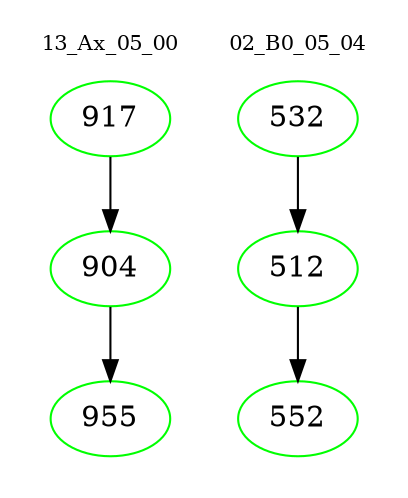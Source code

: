digraph{
subgraph cluster_0 {
color = white
label = "13_Ax_05_00";
fontsize=10;
T0_917 [label="917", color="green"]
T0_917 -> T0_904 [color="black"]
T0_904 [label="904", color="green"]
T0_904 -> T0_955 [color="black"]
T0_955 [label="955", color="green"]
}
subgraph cluster_1 {
color = white
label = "02_B0_05_04";
fontsize=10;
T1_532 [label="532", color="green"]
T1_532 -> T1_512 [color="black"]
T1_512 [label="512", color="green"]
T1_512 -> T1_552 [color="black"]
T1_552 [label="552", color="green"]
}
}
